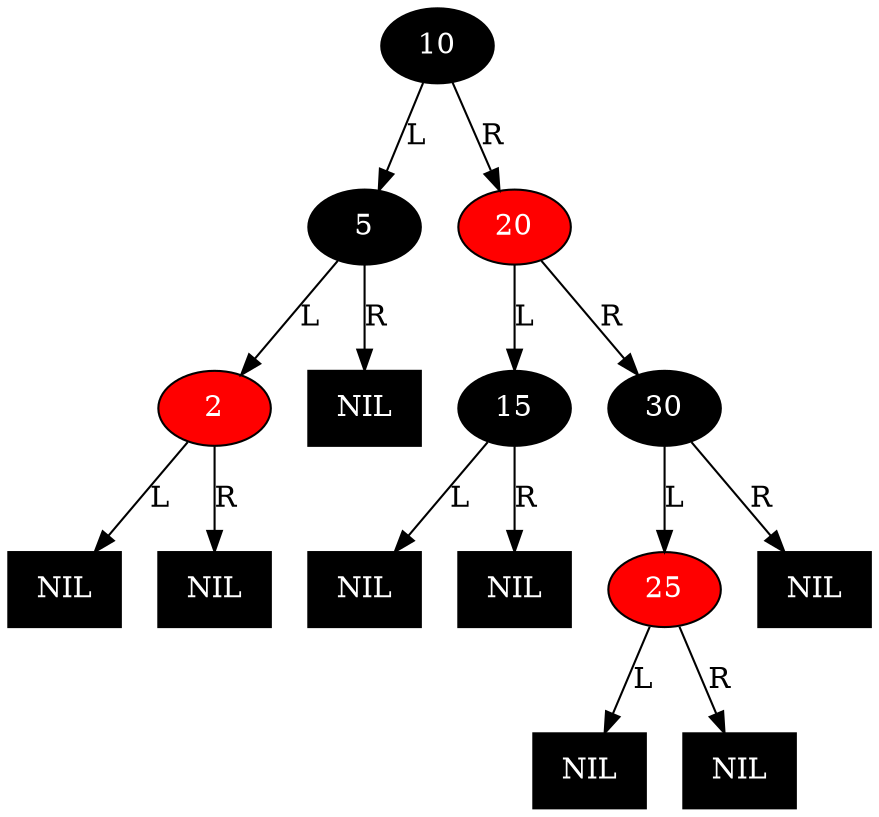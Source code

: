 digraph RedBlackTree {
    node [style=filled, fontcolor=white];
    n10 [label="10", fillcolor=black];
    n10 -> n5 [label="L"];
    n10 -> n20 [label="R"];
    n5 [label="5", fillcolor=black];
    n5 -> n2 [label="L"];
    nil5R [label="NIL", fillcolor=black, shape=box];
    n5 -> nil5R [label="R"];
    n20 [label="20", fillcolor=red];
    n20 -> n15 [label="L"];
    n20 -> n30 [label="R"];
    n2 [label="2", fillcolor=red];
    nil2L [label="NIL", fillcolor=black, shape=box];
    n2 -> nil2L [label="L"];
    nil2R [label="NIL", fillcolor=black, shape=box];
    n2 -> nil2R [label="R"];
    n15 [label="15", fillcolor=black];
    nil15L [label="NIL", fillcolor=black, shape=box];
    n15 -> nil15L [label="L"];
    nil15R [label="NIL", fillcolor=black, shape=box];
    n15 -> nil15R [label="R"];
    n30 [label="30", fillcolor=black];
    n30 -> n25 [label="L"];
    nil30R [label="NIL", fillcolor=black, shape=box];
    n30 -> nil30R [label="R"];
    n25 [label="25", fillcolor=red];
    nil25L [label="NIL", fillcolor=black, shape=box];
    n25 -> nil25L [label="L"];
    nil25R [label="NIL", fillcolor=black, shape=box];
    n25 -> nil25R [label="R"];
}
